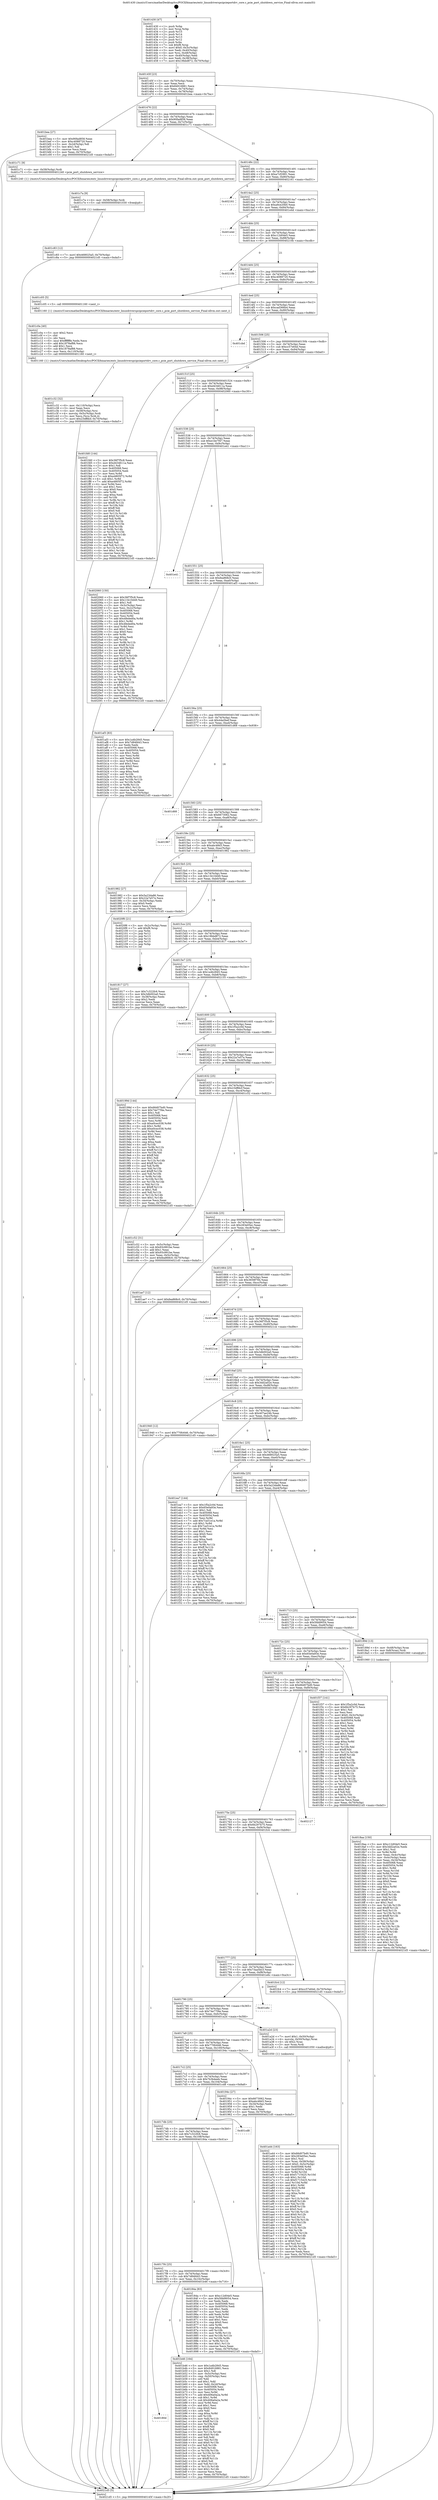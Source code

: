 digraph "0x401430" {
  label = "0x401430 (/mnt/c/Users/mathe/Desktop/tcc/POCII/binaries/extr_linuxdriverspcipcieportdrv_core.c_pcie_port_shutdown_service_Final-ollvm.out::main(0))"
  labelloc = "t"
  node[shape=record]

  Entry [label="",width=0.3,height=0.3,shape=circle,fillcolor=black,style=filled]
  "0x40145f" [label="{
     0x40145f [23]\l
     | [instrs]\l
     &nbsp;&nbsp;0x40145f \<+3\>: mov -0x70(%rbp),%eax\l
     &nbsp;&nbsp;0x401462 \<+2\>: mov %eax,%ecx\l
     &nbsp;&nbsp;0x401464 \<+6\>: sub $0x84916881,%ecx\l
     &nbsp;&nbsp;0x40146a \<+3\>: mov %eax,-0x74(%rbp)\l
     &nbsp;&nbsp;0x40146d \<+3\>: mov %ecx,-0x78(%rbp)\l
     &nbsp;&nbsp;0x401470 \<+6\>: je 0000000000401bea \<main+0x7ba\>\l
  }"]
  "0x401bea" [label="{
     0x401bea [27]\l
     | [instrs]\l
     &nbsp;&nbsp;0x401bea \<+5\>: mov $0x90fad858,%eax\l
     &nbsp;&nbsp;0x401bef \<+5\>: mov $0xc4088720,%ecx\l
     &nbsp;&nbsp;0x401bf4 \<+3\>: mov -0x2d(%rbp),%dl\l
     &nbsp;&nbsp;0x401bf7 \<+3\>: test $0x1,%dl\l
     &nbsp;&nbsp;0x401bfa \<+3\>: cmovne %ecx,%eax\l
     &nbsp;&nbsp;0x401bfd \<+3\>: mov %eax,-0x70(%rbp)\l
     &nbsp;&nbsp;0x401c00 \<+5\>: jmp 00000000004021d5 \<main+0xda5\>\l
  }"]
  "0x401476" [label="{
     0x401476 [22]\l
     | [instrs]\l
     &nbsp;&nbsp;0x401476 \<+5\>: jmp 000000000040147b \<main+0x4b\>\l
     &nbsp;&nbsp;0x40147b \<+3\>: mov -0x74(%rbp),%eax\l
     &nbsp;&nbsp;0x40147e \<+5\>: sub $0x90fad858,%eax\l
     &nbsp;&nbsp;0x401483 \<+3\>: mov %eax,-0x7c(%rbp)\l
     &nbsp;&nbsp;0x401486 \<+6\>: je 0000000000401c71 \<main+0x841\>\l
  }"]
  Exit [label="",width=0.3,height=0.3,shape=circle,fillcolor=black,style=filled,peripheries=2]
  "0x401c71" [label="{
     0x401c71 [9]\l
     | [instrs]\l
     &nbsp;&nbsp;0x401c71 \<+4\>: mov -0x58(%rbp),%rdi\l
     &nbsp;&nbsp;0x401c75 \<+5\>: call 0000000000401240 \<pcie_port_shutdown_service\>\l
     | [calls]\l
     &nbsp;&nbsp;0x401240 \{1\} (/mnt/c/Users/mathe/Desktop/tcc/POCII/binaries/extr_linuxdriverspcipcieportdrv_core.c_pcie_port_shutdown_service_Final-ollvm.out::pcie_port_shutdown_service)\l
  }"]
  "0x40148c" [label="{
     0x40148c [22]\l
     | [instrs]\l
     &nbsp;&nbsp;0x40148c \<+5\>: jmp 0000000000401491 \<main+0x61\>\l
     &nbsp;&nbsp;0x401491 \<+3\>: mov -0x74(%rbp),%eax\l
     &nbsp;&nbsp;0x401494 \<+5\>: sub $0xa7cf2991,%eax\l
     &nbsp;&nbsp;0x401499 \<+3\>: mov %eax,-0x80(%rbp)\l
     &nbsp;&nbsp;0x40149c \<+6\>: je 0000000000402161 \<main+0xd31\>\l
  }"]
  "0x401c83" [label="{
     0x401c83 [12]\l
     | [instrs]\l
     &nbsp;&nbsp;0x401c83 \<+7\>: movl $0x468025a5,-0x70(%rbp)\l
     &nbsp;&nbsp;0x401c8a \<+5\>: jmp 00000000004021d5 \<main+0xda5\>\l
  }"]
  "0x402161" [label="{
     0x402161\l
  }", style=dashed]
  "0x4014a2" [label="{
     0x4014a2 [25]\l
     | [instrs]\l
     &nbsp;&nbsp;0x4014a2 \<+5\>: jmp 00000000004014a7 \<main+0x77\>\l
     &nbsp;&nbsp;0x4014a7 \<+3\>: mov -0x74(%rbp),%eax\l
     &nbsp;&nbsp;0x4014aa \<+5\>: sub $0xa9ce20b0,%eax\l
     &nbsp;&nbsp;0x4014af \<+6\>: mov %eax,-0x84(%rbp)\l
     &nbsp;&nbsp;0x4014b5 \<+6\>: je 0000000000401e4d \<main+0xa1d\>\l
  }"]
  "0x401c7a" [label="{
     0x401c7a [9]\l
     | [instrs]\l
     &nbsp;&nbsp;0x401c7a \<+4\>: mov -0x58(%rbp),%rdi\l
     &nbsp;&nbsp;0x401c7e \<+5\>: call 0000000000401030 \<free@plt\>\l
     | [calls]\l
     &nbsp;&nbsp;0x401030 \{1\} (unknown)\l
  }"]
  "0x401e4d" [label="{
     0x401e4d\l
  }", style=dashed]
  "0x4014bb" [label="{
     0x4014bb [25]\l
     | [instrs]\l
     &nbsp;&nbsp;0x4014bb \<+5\>: jmp 00000000004014c0 \<main+0x90\>\l
     &nbsp;&nbsp;0x4014c0 \<+3\>: mov -0x74(%rbp),%eax\l
     &nbsp;&nbsp;0x4014c3 \<+5\>: sub $0xc12d04e5,%eax\l
     &nbsp;&nbsp;0x4014c8 \<+6\>: mov %eax,-0x88(%rbp)\l
     &nbsp;&nbsp;0x4014ce \<+6\>: je 000000000040210b \<main+0xcdb\>\l
  }"]
  "0x401c32" [label="{
     0x401c32 [32]\l
     | [instrs]\l
     &nbsp;&nbsp;0x401c32 \<+6\>: mov -0x110(%rbp),%ecx\l
     &nbsp;&nbsp;0x401c38 \<+3\>: imul %eax,%ecx\l
     &nbsp;&nbsp;0x401c3b \<+4\>: mov -0x58(%rbp),%rsi\l
     &nbsp;&nbsp;0x401c3f \<+4\>: movslq -0x5c(%rbp),%rdi\l
     &nbsp;&nbsp;0x401c43 \<+3\>: mov %ecx,(%rsi,%rdi,4)\l
     &nbsp;&nbsp;0x401c46 \<+7\>: movl $0x23dffdcf,-0x70(%rbp)\l
     &nbsp;&nbsp;0x401c4d \<+5\>: jmp 00000000004021d5 \<main+0xda5\>\l
  }"]
  "0x40210b" [label="{
     0x40210b\l
  }", style=dashed]
  "0x4014d4" [label="{
     0x4014d4 [25]\l
     | [instrs]\l
     &nbsp;&nbsp;0x4014d4 \<+5\>: jmp 00000000004014d9 \<main+0xa9\>\l
     &nbsp;&nbsp;0x4014d9 \<+3\>: mov -0x74(%rbp),%eax\l
     &nbsp;&nbsp;0x4014dc \<+5\>: sub $0xc4088720,%eax\l
     &nbsp;&nbsp;0x4014e1 \<+6\>: mov %eax,-0x8c(%rbp)\l
     &nbsp;&nbsp;0x4014e7 \<+6\>: je 0000000000401c05 \<main+0x7d5\>\l
  }"]
  "0x401c0a" [label="{
     0x401c0a [40]\l
     | [instrs]\l
     &nbsp;&nbsp;0x401c0a \<+5\>: mov $0x2,%ecx\l
     &nbsp;&nbsp;0x401c0f \<+1\>: cltd\l
     &nbsp;&nbsp;0x401c10 \<+2\>: idiv %ecx\l
     &nbsp;&nbsp;0x401c12 \<+6\>: imul $0xfffffffe,%edx,%ecx\l
     &nbsp;&nbsp;0x401c18 \<+6\>: add $0x1878af88,%ecx\l
     &nbsp;&nbsp;0x401c1e \<+3\>: add $0x1,%ecx\l
     &nbsp;&nbsp;0x401c21 \<+6\>: sub $0x1878af88,%ecx\l
     &nbsp;&nbsp;0x401c27 \<+6\>: mov %ecx,-0x110(%rbp)\l
     &nbsp;&nbsp;0x401c2d \<+5\>: call 0000000000401160 \<next_i\>\l
     | [calls]\l
     &nbsp;&nbsp;0x401160 \{1\} (/mnt/c/Users/mathe/Desktop/tcc/POCII/binaries/extr_linuxdriverspcipcieportdrv_core.c_pcie_port_shutdown_service_Final-ollvm.out::next_i)\l
  }"]
  "0x401c05" [label="{
     0x401c05 [5]\l
     | [instrs]\l
     &nbsp;&nbsp;0x401c05 \<+5\>: call 0000000000401160 \<next_i\>\l
     | [calls]\l
     &nbsp;&nbsp;0x401160 \{1\} (/mnt/c/Users/mathe/Desktop/tcc/POCII/binaries/extr_linuxdriverspcipcieportdrv_core.c_pcie_port_shutdown_service_Final-ollvm.out::next_i)\l
  }"]
  "0x4014ed" [label="{
     0x4014ed [25]\l
     | [instrs]\l
     &nbsp;&nbsp;0x4014ed \<+5\>: jmp 00000000004014f2 \<main+0xc2\>\l
     &nbsp;&nbsp;0x4014f2 \<+3\>: mov -0x74(%rbp),%eax\l
     &nbsp;&nbsp;0x4014f5 \<+5\>: sub $0xcad366b4,%eax\l
     &nbsp;&nbsp;0x4014fa \<+6\>: mov %eax,-0x90(%rbp)\l
     &nbsp;&nbsp;0x401500 \<+6\>: je 0000000000401cbd \<main+0x88d\>\l
  }"]
  "0x40180d" [label="{
     0x40180d\l
  }", style=dashed]
  "0x401cbd" [label="{
     0x401cbd\l
  }", style=dashed]
  "0x401506" [label="{
     0x401506 [25]\l
     | [instrs]\l
     &nbsp;&nbsp;0x401506 \<+5\>: jmp 000000000040150b \<main+0xdb\>\l
     &nbsp;&nbsp;0x40150b \<+3\>: mov -0x74(%rbp),%eax\l
     &nbsp;&nbsp;0x40150e \<+5\>: sub $0xcc57e64d,%eax\l
     &nbsp;&nbsp;0x401513 \<+6\>: mov %eax,-0x94(%rbp)\l
     &nbsp;&nbsp;0x401519 \<+6\>: je 0000000000401fd0 \<main+0xba0\>\l
  }"]
  "0x401b46" [label="{
     0x401b46 [164]\l
     | [instrs]\l
     &nbsp;&nbsp;0x401b46 \<+5\>: mov $0x1a4b2845,%eax\l
     &nbsp;&nbsp;0x401b4b \<+5\>: mov $0x84916881,%ecx\l
     &nbsp;&nbsp;0x401b50 \<+2\>: mov $0x1,%dl\l
     &nbsp;&nbsp;0x401b52 \<+3\>: mov -0x5c(%rbp),%esi\l
     &nbsp;&nbsp;0x401b55 \<+3\>: cmp -0x50(%rbp),%esi\l
     &nbsp;&nbsp;0x401b58 \<+4\>: setl %dil\l
     &nbsp;&nbsp;0x401b5c \<+4\>: and $0x1,%dil\l
     &nbsp;&nbsp;0x401b60 \<+4\>: mov %dil,-0x2d(%rbp)\l
     &nbsp;&nbsp;0x401b64 \<+7\>: mov 0x405068,%esi\l
     &nbsp;&nbsp;0x401b6b \<+8\>: mov 0x405054,%r8d\l
     &nbsp;&nbsp;0x401b73 \<+3\>: mov %esi,%r9d\l
     &nbsp;&nbsp;0x401b76 \<+7\>: add $0x406a0a2a,%r9d\l
     &nbsp;&nbsp;0x401b7d \<+4\>: sub $0x1,%r9d\l
     &nbsp;&nbsp;0x401b81 \<+7\>: sub $0x406a0a2a,%r9d\l
     &nbsp;&nbsp;0x401b88 \<+4\>: imul %r9d,%esi\l
     &nbsp;&nbsp;0x401b8c \<+3\>: and $0x1,%esi\l
     &nbsp;&nbsp;0x401b8f \<+3\>: cmp $0x0,%esi\l
     &nbsp;&nbsp;0x401b92 \<+4\>: sete %dil\l
     &nbsp;&nbsp;0x401b96 \<+4\>: cmp $0xa,%r8d\l
     &nbsp;&nbsp;0x401b9a \<+4\>: setl %r10b\l
     &nbsp;&nbsp;0x401b9e \<+3\>: mov %dil,%r11b\l
     &nbsp;&nbsp;0x401ba1 \<+4\>: xor $0xff,%r11b\l
     &nbsp;&nbsp;0x401ba5 \<+3\>: mov %r10b,%bl\l
     &nbsp;&nbsp;0x401ba8 \<+3\>: xor $0xff,%bl\l
     &nbsp;&nbsp;0x401bab \<+3\>: xor $0x0,%dl\l
     &nbsp;&nbsp;0x401bae \<+3\>: mov %r11b,%r14b\l
     &nbsp;&nbsp;0x401bb1 \<+4\>: and $0x0,%r14b\l
     &nbsp;&nbsp;0x401bb5 \<+3\>: and %dl,%dil\l
     &nbsp;&nbsp;0x401bb8 \<+3\>: mov %bl,%r15b\l
     &nbsp;&nbsp;0x401bbb \<+4\>: and $0x0,%r15b\l
     &nbsp;&nbsp;0x401bbf \<+3\>: and %dl,%r10b\l
     &nbsp;&nbsp;0x401bc2 \<+3\>: or %dil,%r14b\l
     &nbsp;&nbsp;0x401bc5 \<+3\>: or %r10b,%r15b\l
     &nbsp;&nbsp;0x401bc8 \<+3\>: xor %r15b,%r14b\l
     &nbsp;&nbsp;0x401bcb \<+3\>: or %bl,%r11b\l
     &nbsp;&nbsp;0x401bce \<+4\>: xor $0xff,%r11b\l
     &nbsp;&nbsp;0x401bd2 \<+3\>: or $0x0,%dl\l
     &nbsp;&nbsp;0x401bd5 \<+3\>: and %dl,%r11b\l
     &nbsp;&nbsp;0x401bd8 \<+3\>: or %r11b,%r14b\l
     &nbsp;&nbsp;0x401bdb \<+4\>: test $0x1,%r14b\l
     &nbsp;&nbsp;0x401bdf \<+3\>: cmovne %ecx,%eax\l
     &nbsp;&nbsp;0x401be2 \<+3\>: mov %eax,-0x70(%rbp)\l
     &nbsp;&nbsp;0x401be5 \<+5\>: jmp 00000000004021d5 \<main+0xda5\>\l
  }"]
  "0x401fd0" [label="{
     0x401fd0 [144]\l
     | [instrs]\l
     &nbsp;&nbsp;0x401fd0 \<+5\>: mov $0x36f7f5c8,%eax\l
     &nbsp;&nbsp;0x401fd5 \<+5\>: mov $0xd434611a,%ecx\l
     &nbsp;&nbsp;0x401fda \<+2\>: mov $0x1,%dl\l
     &nbsp;&nbsp;0x401fdc \<+7\>: mov 0x405068,%esi\l
     &nbsp;&nbsp;0x401fe3 \<+7\>: mov 0x405054,%edi\l
     &nbsp;&nbsp;0x401fea \<+3\>: mov %esi,%r8d\l
     &nbsp;&nbsp;0x401fed \<+7\>: sub $0xe4805f72,%r8d\l
     &nbsp;&nbsp;0x401ff4 \<+4\>: sub $0x1,%r8d\l
     &nbsp;&nbsp;0x401ff8 \<+7\>: add $0xe4805f72,%r8d\l
     &nbsp;&nbsp;0x401fff \<+4\>: imul %r8d,%esi\l
     &nbsp;&nbsp;0x402003 \<+3\>: and $0x1,%esi\l
     &nbsp;&nbsp;0x402006 \<+3\>: cmp $0x0,%esi\l
     &nbsp;&nbsp;0x402009 \<+4\>: sete %r9b\l
     &nbsp;&nbsp;0x40200d \<+3\>: cmp $0xa,%edi\l
     &nbsp;&nbsp;0x402010 \<+4\>: setl %r10b\l
     &nbsp;&nbsp;0x402014 \<+3\>: mov %r9b,%r11b\l
     &nbsp;&nbsp;0x402017 \<+4\>: xor $0xff,%r11b\l
     &nbsp;&nbsp;0x40201b \<+3\>: mov %r10b,%bl\l
     &nbsp;&nbsp;0x40201e \<+3\>: xor $0xff,%bl\l
     &nbsp;&nbsp;0x402021 \<+3\>: xor $0x0,%dl\l
     &nbsp;&nbsp;0x402024 \<+3\>: mov %r11b,%r14b\l
     &nbsp;&nbsp;0x402027 \<+4\>: and $0x0,%r14b\l
     &nbsp;&nbsp;0x40202b \<+3\>: and %dl,%r9b\l
     &nbsp;&nbsp;0x40202e \<+3\>: mov %bl,%r15b\l
     &nbsp;&nbsp;0x402031 \<+4\>: and $0x0,%r15b\l
     &nbsp;&nbsp;0x402035 \<+3\>: and %dl,%r10b\l
     &nbsp;&nbsp;0x402038 \<+3\>: or %r9b,%r14b\l
     &nbsp;&nbsp;0x40203b \<+3\>: or %r10b,%r15b\l
     &nbsp;&nbsp;0x40203e \<+3\>: xor %r15b,%r14b\l
     &nbsp;&nbsp;0x402041 \<+3\>: or %bl,%r11b\l
     &nbsp;&nbsp;0x402044 \<+4\>: xor $0xff,%r11b\l
     &nbsp;&nbsp;0x402048 \<+3\>: or $0x0,%dl\l
     &nbsp;&nbsp;0x40204b \<+3\>: and %dl,%r11b\l
     &nbsp;&nbsp;0x40204e \<+3\>: or %r11b,%r14b\l
     &nbsp;&nbsp;0x402051 \<+4\>: test $0x1,%r14b\l
     &nbsp;&nbsp;0x402055 \<+3\>: cmovne %ecx,%eax\l
     &nbsp;&nbsp;0x402058 \<+3\>: mov %eax,-0x70(%rbp)\l
     &nbsp;&nbsp;0x40205b \<+5\>: jmp 00000000004021d5 \<main+0xda5\>\l
  }"]
  "0x40151f" [label="{
     0x40151f [25]\l
     | [instrs]\l
     &nbsp;&nbsp;0x40151f \<+5\>: jmp 0000000000401524 \<main+0xf4\>\l
     &nbsp;&nbsp;0x401524 \<+3\>: mov -0x74(%rbp),%eax\l
     &nbsp;&nbsp;0x401527 \<+5\>: sub $0xd434611a,%eax\l
     &nbsp;&nbsp;0x40152c \<+6\>: mov %eax,-0x98(%rbp)\l
     &nbsp;&nbsp;0x401532 \<+6\>: je 0000000000402060 \<main+0xc30\>\l
  }"]
  "0x401a44" [label="{
     0x401a44 [163]\l
     | [instrs]\l
     &nbsp;&nbsp;0x401a44 \<+5\>: mov $0x66d07bd0,%ecx\l
     &nbsp;&nbsp;0x401a49 \<+5\>: mov $0x283e05ec,%edx\l
     &nbsp;&nbsp;0x401a4e \<+3\>: mov $0x1,%sil\l
     &nbsp;&nbsp;0x401a51 \<+4\>: mov %rax,-0x58(%rbp)\l
     &nbsp;&nbsp;0x401a55 \<+7\>: movl $0x0,-0x5c(%rbp)\l
     &nbsp;&nbsp;0x401a5c \<+8\>: mov 0x405068,%r8d\l
     &nbsp;&nbsp;0x401a64 \<+8\>: mov 0x405054,%r9d\l
     &nbsp;&nbsp;0x401a6c \<+3\>: mov %r8d,%r10d\l
     &nbsp;&nbsp;0x401a6f \<+7\>: add $0xf1715425,%r10d\l
     &nbsp;&nbsp;0x401a76 \<+4\>: sub $0x1,%r10d\l
     &nbsp;&nbsp;0x401a7a \<+7\>: sub $0xf1715425,%r10d\l
     &nbsp;&nbsp;0x401a81 \<+4\>: imul %r10d,%r8d\l
     &nbsp;&nbsp;0x401a85 \<+4\>: and $0x1,%r8d\l
     &nbsp;&nbsp;0x401a89 \<+4\>: cmp $0x0,%r8d\l
     &nbsp;&nbsp;0x401a8d \<+4\>: sete %r11b\l
     &nbsp;&nbsp;0x401a91 \<+4\>: cmp $0xa,%r9d\l
     &nbsp;&nbsp;0x401a95 \<+3\>: setl %bl\l
     &nbsp;&nbsp;0x401a98 \<+3\>: mov %r11b,%r14b\l
     &nbsp;&nbsp;0x401a9b \<+4\>: xor $0xff,%r14b\l
     &nbsp;&nbsp;0x401a9f \<+3\>: mov %bl,%r15b\l
     &nbsp;&nbsp;0x401aa2 \<+4\>: xor $0xff,%r15b\l
     &nbsp;&nbsp;0x401aa6 \<+4\>: xor $0x0,%sil\l
     &nbsp;&nbsp;0x401aaa \<+3\>: mov %r14b,%r12b\l
     &nbsp;&nbsp;0x401aad \<+4\>: and $0x0,%r12b\l
     &nbsp;&nbsp;0x401ab1 \<+3\>: and %sil,%r11b\l
     &nbsp;&nbsp;0x401ab4 \<+3\>: mov %r15b,%r13b\l
     &nbsp;&nbsp;0x401ab7 \<+4\>: and $0x0,%r13b\l
     &nbsp;&nbsp;0x401abb \<+3\>: and %sil,%bl\l
     &nbsp;&nbsp;0x401abe \<+3\>: or %r11b,%r12b\l
     &nbsp;&nbsp;0x401ac1 \<+3\>: or %bl,%r13b\l
     &nbsp;&nbsp;0x401ac4 \<+3\>: xor %r13b,%r12b\l
     &nbsp;&nbsp;0x401ac7 \<+3\>: or %r15b,%r14b\l
     &nbsp;&nbsp;0x401aca \<+4\>: xor $0xff,%r14b\l
     &nbsp;&nbsp;0x401ace \<+4\>: or $0x0,%sil\l
     &nbsp;&nbsp;0x401ad2 \<+3\>: and %sil,%r14b\l
     &nbsp;&nbsp;0x401ad5 \<+3\>: or %r14b,%r12b\l
     &nbsp;&nbsp;0x401ad8 \<+4\>: test $0x1,%r12b\l
     &nbsp;&nbsp;0x401adc \<+3\>: cmovne %edx,%ecx\l
     &nbsp;&nbsp;0x401adf \<+3\>: mov %ecx,-0x70(%rbp)\l
     &nbsp;&nbsp;0x401ae2 \<+5\>: jmp 00000000004021d5 \<main+0xda5\>\l
  }"]
  "0x402060" [label="{
     0x402060 [150]\l
     | [instrs]\l
     &nbsp;&nbsp;0x402060 \<+5\>: mov $0x36f7f5c8,%eax\l
     &nbsp;&nbsp;0x402065 \<+5\>: mov $0x13410d49,%ecx\l
     &nbsp;&nbsp;0x40206a \<+2\>: mov $0x1,%dl\l
     &nbsp;&nbsp;0x40206c \<+3\>: mov -0x3c(%rbp),%esi\l
     &nbsp;&nbsp;0x40206f \<+3\>: mov %esi,-0x2c(%rbp)\l
     &nbsp;&nbsp;0x402072 \<+7\>: mov 0x405068,%esi\l
     &nbsp;&nbsp;0x402079 \<+7\>: mov 0x405054,%edi\l
     &nbsp;&nbsp;0x402080 \<+3\>: mov %esi,%r8d\l
     &nbsp;&nbsp;0x402083 \<+7\>: add $0x4feded0a,%r8d\l
     &nbsp;&nbsp;0x40208a \<+4\>: sub $0x1,%r8d\l
     &nbsp;&nbsp;0x40208e \<+7\>: sub $0x4feded0a,%r8d\l
     &nbsp;&nbsp;0x402095 \<+4\>: imul %r8d,%esi\l
     &nbsp;&nbsp;0x402099 \<+3\>: and $0x1,%esi\l
     &nbsp;&nbsp;0x40209c \<+3\>: cmp $0x0,%esi\l
     &nbsp;&nbsp;0x40209f \<+4\>: sete %r9b\l
     &nbsp;&nbsp;0x4020a3 \<+3\>: cmp $0xa,%edi\l
     &nbsp;&nbsp;0x4020a6 \<+4\>: setl %r10b\l
     &nbsp;&nbsp;0x4020aa \<+3\>: mov %r9b,%r11b\l
     &nbsp;&nbsp;0x4020ad \<+4\>: xor $0xff,%r11b\l
     &nbsp;&nbsp;0x4020b1 \<+3\>: mov %r10b,%bl\l
     &nbsp;&nbsp;0x4020b4 \<+3\>: xor $0xff,%bl\l
     &nbsp;&nbsp;0x4020b7 \<+3\>: xor $0x1,%dl\l
     &nbsp;&nbsp;0x4020ba \<+3\>: mov %r11b,%r14b\l
     &nbsp;&nbsp;0x4020bd \<+4\>: and $0xff,%r14b\l
     &nbsp;&nbsp;0x4020c1 \<+3\>: and %dl,%r9b\l
     &nbsp;&nbsp;0x4020c4 \<+3\>: mov %bl,%r15b\l
     &nbsp;&nbsp;0x4020c7 \<+4\>: and $0xff,%r15b\l
     &nbsp;&nbsp;0x4020cb \<+3\>: and %dl,%r10b\l
     &nbsp;&nbsp;0x4020ce \<+3\>: or %r9b,%r14b\l
     &nbsp;&nbsp;0x4020d1 \<+3\>: or %r10b,%r15b\l
     &nbsp;&nbsp;0x4020d4 \<+3\>: xor %r15b,%r14b\l
     &nbsp;&nbsp;0x4020d7 \<+3\>: or %bl,%r11b\l
     &nbsp;&nbsp;0x4020da \<+4\>: xor $0xff,%r11b\l
     &nbsp;&nbsp;0x4020de \<+3\>: or $0x1,%dl\l
     &nbsp;&nbsp;0x4020e1 \<+3\>: and %dl,%r11b\l
     &nbsp;&nbsp;0x4020e4 \<+3\>: or %r11b,%r14b\l
     &nbsp;&nbsp;0x4020e7 \<+4\>: test $0x1,%r14b\l
     &nbsp;&nbsp;0x4020eb \<+3\>: cmovne %ecx,%eax\l
     &nbsp;&nbsp;0x4020ee \<+3\>: mov %eax,-0x70(%rbp)\l
     &nbsp;&nbsp;0x4020f1 \<+5\>: jmp 00000000004021d5 \<main+0xda5\>\l
  }"]
  "0x401538" [label="{
     0x401538 [25]\l
     | [instrs]\l
     &nbsp;&nbsp;0x401538 \<+5\>: jmp 000000000040153d \<main+0x10d\>\l
     &nbsp;&nbsp;0x40153d \<+3\>: mov -0x74(%rbp),%eax\l
     &nbsp;&nbsp;0x401540 \<+5\>: sub $0xe1be7f47,%eax\l
     &nbsp;&nbsp;0x401545 \<+6\>: mov %eax,-0x9c(%rbp)\l
     &nbsp;&nbsp;0x40154b \<+6\>: je 0000000000401e41 \<main+0xa11\>\l
  }"]
  "0x4018aa" [label="{
     0x4018aa [150]\l
     | [instrs]\l
     &nbsp;&nbsp;0x4018aa \<+5\>: mov $0xc12d04e5,%ecx\l
     &nbsp;&nbsp;0x4018af \<+5\>: mov $0x3dd2a02e,%edx\l
     &nbsp;&nbsp;0x4018b4 \<+3\>: mov $0x1,%sil\l
     &nbsp;&nbsp;0x4018b7 \<+3\>: xor %r8d,%r8d\l
     &nbsp;&nbsp;0x4018ba \<+3\>: mov %eax,-0x4c(%rbp)\l
     &nbsp;&nbsp;0x4018bd \<+3\>: mov -0x4c(%rbp),%eax\l
     &nbsp;&nbsp;0x4018c0 \<+3\>: mov %eax,-0x34(%rbp)\l
     &nbsp;&nbsp;0x4018c3 \<+7\>: mov 0x405068,%eax\l
     &nbsp;&nbsp;0x4018ca \<+8\>: mov 0x405054,%r9d\l
     &nbsp;&nbsp;0x4018d2 \<+4\>: sub $0x1,%r8d\l
     &nbsp;&nbsp;0x4018d6 \<+3\>: mov %eax,%r10d\l
     &nbsp;&nbsp;0x4018d9 \<+3\>: add %r8d,%r10d\l
     &nbsp;&nbsp;0x4018dc \<+4\>: imul %r10d,%eax\l
     &nbsp;&nbsp;0x4018e0 \<+3\>: and $0x1,%eax\l
     &nbsp;&nbsp;0x4018e3 \<+3\>: cmp $0x0,%eax\l
     &nbsp;&nbsp;0x4018e6 \<+4\>: sete %r11b\l
     &nbsp;&nbsp;0x4018ea \<+4\>: cmp $0xa,%r9d\l
     &nbsp;&nbsp;0x4018ee \<+3\>: setl %bl\l
     &nbsp;&nbsp;0x4018f1 \<+3\>: mov %r11b,%r14b\l
     &nbsp;&nbsp;0x4018f4 \<+4\>: xor $0xff,%r14b\l
     &nbsp;&nbsp;0x4018f8 \<+3\>: mov %bl,%r15b\l
     &nbsp;&nbsp;0x4018fb \<+4\>: xor $0xff,%r15b\l
     &nbsp;&nbsp;0x4018ff \<+4\>: xor $0x1,%sil\l
     &nbsp;&nbsp;0x401903 \<+3\>: mov %r14b,%r12b\l
     &nbsp;&nbsp;0x401906 \<+4\>: and $0xff,%r12b\l
     &nbsp;&nbsp;0x40190a \<+3\>: and %sil,%r11b\l
     &nbsp;&nbsp;0x40190d \<+3\>: mov %r15b,%r13b\l
     &nbsp;&nbsp;0x401910 \<+4\>: and $0xff,%r13b\l
     &nbsp;&nbsp;0x401914 \<+3\>: and %sil,%bl\l
     &nbsp;&nbsp;0x401917 \<+3\>: or %r11b,%r12b\l
     &nbsp;&nbsp;0x40191a \<+3\>: or %bl,%r13b\l
     &nbsp;&nbsp;0x40191d \<+3\>: xor %r13b,%r12b\l
     &nbsp;&nbsp;0x401920 \<+3\>: or %r15b,%r14b\l
     &nbsp;&nbsp;0x401923 \<+4\>: xor $0xff,%r14b\l
     &nbsp;&nbsp;0x401927 \<+4\>: or $0x1,%sil\l
     &nbsp;&nbsp;0x40192b \<+3\>: and %sil,%r14b\l
     &nbsp;&nbsp;0x40192e \<+3\>: or %r14b,%r12b\l
     &nbsp;&nbsp;0x401931 \<+4\>: test $0x1,%r12b\l
     &nbsp;&nbsp;0x401935 \<+3\>: cmovne %edx,%ecx\l
     &nbsp;&nbsp;0x401938 \<+3\>: mov %ecx,-0x70(%rbp)\l
     &nbsp;&nbsp;0x40193b \<+5\>: jmp 00000000004021d5 \<main+0xda5\>\l
  }"]
  "0x401e41" [label="{
     0x401e41\l
  }", style=dashed]
  "0x401551" [label="{
     0x401551 [25]\l
     | [instrs]\l
     &nbsp;&nbsp;0x401551 \<+5\>: jmp 0000000000401556 \<main+0x126\>\l
     &nbsp;&nbsp;0x401556 \<+3\>: mov -0x74(%rbp),%eax\l
     &nbsp;&nbsp;0x401559 \<+5\>: sub $0xfea868c0,%eax\l
     &nbsp;&nbsp;0x40155e \<+6\>: mov %eax,-0xa0(%rbp)\l
     &nbsp;&nbsp;0x401564 \<+6\>: je 0000000000401af3 \<main+0x6c3\>\l
  }"]
  "0x4017f4" [label="{
     0x4017f4 [25]\l
     | [instrs]\l
     &nbsp;&nbsp;0x4017f4 \<+5\>: jmp 00000000004017f9 \<main+0x3c9\>\l
     &nbsp;&nbsp;0x4017f9 \<+3\>: mov -0x74(%rbp),%eax\l
     &nbsp;&nbsp;0x4017fc \<+5\>: sub $0x7d84fd43,%eax\l
     &nbsp;&nbsp;0x401801 \<+6\>: mov %eax,-0x10c(%rbp)\l
     &nbsp;&nbsp;0x401807 \<+6\>: je 0000000000401b46 \<main+0x716\>\l
  }"]
  "0x401af3" [label="{
     0x401af3 [83]\l
     | [instrs]\l
     &nbsp;&nbsp;0x401af3 \<+5\>: mov $0x1a4b2845,%eax\l
     &nbsp;&nbsp;0x401af8 \<+5\>: mov $0x7d84fd43,%ecx\l
     &nbsp;&nbsp;0x401afd \<+2\>: xor %edx,%edx\l
     &nbsp;&nbsp;0x401aff \<+7\>: mov 0x405068,%esi\l
     &nbsp;&nbsp;0x401b06 \<+7\>: mov 0x405054,%edi\l
     &nbsp;&nbsp;0x401b0d \<+3\>: sub $0x1,%edx\l
     &nbsp;&nbsp;0x401b10 \<+3\>: mov %esi,%r8d\l
     &nbsp;&nbsp;0x401b13 \<+3\>: add %edx,%r8d\l
     &nbsp;&nbsp;0x401b16 \<+4\>: imul %r8d,%esi\l
     &nbsp;&nbsp;0x401b1a \<+3\>: and $0x1,%esi\l
     &nbsp;&nbsp;0x401b1d \<+3\>: cmp $0x0,%esi\l
     &nbsp;&nbsp;0x401b20 \<+4\>: sete %r9b\l
     &nbsp;&nbsp;0x401b24 \<+3\>: cmp $0xa,%edi\l
     &nbsp;&nbsp;0x401b27 \<+4\>: setl %r10b\l
     &nbsp;&nbsp;0x401b2b \<+3\>: mov %r9b,%r11b\l
     &nbsp;&nbsp;0x401b2e \<+3\>: and %r10b,%r11b\l
     &nbsp;&nbsp;0x401b31 \<+3\>: xor %r10b,%r9b\l
     &nbsp;&nbsp;0x401b34 \<+3\>: or %r9b,%r11b\l
     &nbsp;&nbsp;0x401b37 \<+4\>: test $0x1,%r11b\l
     &nbsp;&nbsp;0x401b3b \<+3\>: cmovne %ecx,%eax\l
     &nbsp;&nbsp;0x401b3e \<+3\>: mov %eax,-0x70(%rbp)\l
     &nbsp;&nbsp;0x401b41 \<+5\>: jmp 00000000004021d5 \<main+0xda5\>\l
  }"]
  "0x40156a" [label="{
     0x40156a [25]\l
     | [instrs]\l
     &nbsp;&nbsp;0x40156a \<+5\>: jmp 000000000040156f \<main+0x13f\>\l
     &nbsp;&nbsp;0x40156f \<+3\>: mov -0x74(%rbp),%eax\l
     &nbsp;&nbsp;0x401572 \<+5\>: sub $0x44a5bef,%eax\l
     &nbsp;&nbsp;0x401577 \<+6\>: mov %eax,-0xa4(%rbp)\l
     &nbsp;&nbsp;0x40157d \<+6\>: je 0000000000401d68 \<main+0x938\>\l
  }"]
  "0x40184a" [label="{
     0x40184a [83]\l
     | [instrs]\l
     &nbsp;&nbsp;0x40184a \<+5\>: mov $0xc12d04e5,%eax\l
     &nbsp;&nbsp;0x40184f \<+5\>: mov $0x5fdd9054,%ecx\l
     &nbsp;&nbsp;0x401854 \<+2\>: xor %edx,%edx\l
     &nbsp;&nbsp;0x401856 \<+7\>: mov 0x405068,%esi\l
     &nbsp;&nbsp;0x40185d \<+7\>: mov 0x405054,%edi\l
     &nbsp;&nbsp;0x401864 \<+3\>: sub $0x1,%edx\l
     &nbsp;&nbsp;0x401867 \<+3\>: mov %esi,%r8d\l
     &nbsp;&nbsp;0x40186a \<+3\>: add %edx,%r8d\l
     &nbsp;&nbsp;0x40186d \<+4\>: imul %r8d,%esi\l
     &nbsp;&nbsp;0x401871 \<+3\>: and $0x1,%esi\l
     &nbsp;&nbsp;0x401874 \<+3\>: cmp $0x0,%esi\l
     &nbsp;&nbsp;0x401877 \<+4\>: sete %r9b\l
     &nbsp;&nbsp;0x40187b \<+3\>: cmp $0xa,%edi\l
     &nbsp;&nbsp;0x40187e \<+4\>: setl %r10b\l
     &nbsp;&nbsp;0x401882 \<+3\>: mov %r9b,%r11b\l
     &nbsp;&nbsp;0x401885 \<+3\>: and %r10b,%r11b\l
     &nbsp;&nbsp;0x401888 \<+3\>: xor %r10b,%r9b\l
     &nbsp;&nbsp;0x40188b \<+3\>: or %r9b,%r11b\l
     &nbsp;&nbsp;0x40188e \<+4\>: test $0x1,%r11b\l
     &nbsp;&nbsp;0x401892 \<+3\>: cmovne %ecx,%eax\l
     &nbsp;&nbsp;0x401895 \<+3\>: mov %eax,-0x70(%rbp)\l
     &nbsp;&nbsp;0x401898 \<+5\>: jmp 00000000004021d5 \<main+0xda5\>\l
  }"]
  "0x401d68" [label="{
     0x401d68\l
  }", style=dashed]
  "0x401583" [label="{
     0x401583 [25]\l
     | [instrs]\l
     &nbsp;&nbsp;0x401583 \<+5\>: jmp 0000000000401588 \<main+0x158\>\l
     &nbsp;&nbsp;0x401588 \<+3\>: mov -0x74(%rbp),%eax\l
     &nbsp;&nbsp;0x40158b \<+5\>: sub $0x6673062,%eax\l
     &nbsp;&nbsp;0x401590 \<+6\>: mov %eax,-0xa8(%rbp)\l
     &nbsp;&nbsp;0x401596 \<+6\>: je 0000000000401967 \<main+0x537\>\l
  }"]
  "0x4017db" [label="{
     0x4017db [25]\l
     | [instrs]\l
     &nbsp;&nbsp;0x4017db \<+5\>: jmp 00000000004017e0 \<main+0x3b0\>\l
     &nbsp;&nbsp;0x4017e0 \<+3\>: mov -0x74(%rbp),%eax\l
     &nbsp;&nbsp;0x4017e3 \<+5\>: sub $0x7c322fc6,%eax\l
     &nbsp;&nbsp;0x4017e8 \<+6\>: mov %eax,-0x108(%rbp)\l
     &nbsp;&nbsp;0x4017ee \<+6\>: je 000000000040184a \<main+0x41a\>\l
  }"]
  "0x401967" [label="{
     0x401967\l
  }", style=dashed]
  "0x40159c" [label="{
     0x40159c [25]\l
     | [instrs]\l
     &nbsp;&nbsp;0x40159c \<+5\>: jmp 00000000004015a1 \<main+0x171\>\l
     &nbsp;&nbsp;0x4015a1 \<+3\>: mov -0x74(%rbp),%eax\l
     &nbsp;&nbsp;0x4015a4 \<+5\>: sub $0xabc48d3,%eax\l
     &nbsp;&nbsp;0x4015a9 \<+6\>: mov %eax,-0xac(%rbp)\l
     &nbsp;&nbsp;0x4015af \<+6\>: je 0000000000401982 \<main+0x552\>\l
  }"]
  "0x401cd8" [label="{
     0x401cd8\l
  }", style=dashed]
  "0x401982" [label="{
     0x401982 [27]\l
     | [instrs]\l
     &nbsp;&nbsp;0x401982 \<+5\>: mov $0x5a23da86,%eax\l
     &nbsp;&nbsp;0x401987 \<+5\>: mov $0x22a7e57e,%ecx\l
     &nbsp;&nbsp;0x40198c \<+3\>: mov -0x34(%rbp),%edx\l
     &nbsp;&nbsp;0x40198f \<+3\>: cmp $0x0,%edx\l
     &nbsp;&nbsp;0x401992 \<+3\>: cmove %ecx,%eax\l
     &nbsp;&nbsp;0x401995 \<+3\>: mov %eax,-0x70(%rbp)\l
     &nbsp;&nbsp;0x401998 \<+5\>: jmp 00000000004021d5 \<main+0xda5\>\l
  }"]
  "0x4015b5" [label="{
     0x4015b5 [25]\l
     | [instrs]\l
     &nbsp;&nbsp;0x4015b5 \<+5\>: jmp 00000000004015ba \<main+0x18a\>\l
     &nbsp;&nbsp;0x4015ba \<+3\>: mov -0x74(%rbp),%eax\l
     &nbsp;&nbsp;0x4015bd \<+5\>: sub $0x13410d49,%eax\l
     &nbsp;&nbsp;0x4015c2 \<+6\>: mov %eax,-0xb0(%rbp)\l
     &nbsp;&nbsp;0x4015c8 \<+6\>: je 00000000004020f6 \<main+0xcc6\>\l
  }"]
  "0x4017c2" [label="{
     0x4017c2 [25]\l
     | [instrs]\l
     &nbsp;&nbsp;0x4017c2 \<+5\>: jmp 00000000004017c7 \<main+0x397\>\l
     &nbsp;&nbsp;0x4017c7 \<+3\>: mov -0x74(%rbp),%eax\l
     &nbsp;&nbsp;0x4017ca \<+5\>: sub $0x7b3b4eeb,%eax\l
     &nbsp;&nbsp;0x4017cf \<+6\>: mov %eax,-0x104(%rbp)\l
     &nbsp;&nbsp;0x4017d5 \<+6\>: je 0000000000401cd8 \<main+0x8a8\>\l
  }"]
  "0x4020f6" [label="{
     0x4020f6 [21]\l
     | [instrs]\l
     &nbsp;&nbsp;0x4020f6 \<+3\>: mov -0x2c(%rbp),%eax\l
     &nbsp;&nbsp;0x4020f9 \<+7\>: add $0xf8,%rsp\l
     &nbsp;&nbsp;0x402100 \<+1\>: pop %rbx\l
     &nbsp;&nbsp;0x402101 \<+2\>: pop %r12\l
     &nbsp;&nbsp;0x402103 \<+2\>: pop %r13\l
     &nbsp;&nbsp;0x402105 \<+2\>: pop %r14\l
     &nbsp;&nbsp;0x402107 \<+2\>: pop %r15\l
     &nbsp;&nbsp;0x402109 \<+1\>: pop %rbp\l
     &nbsp;&nbsp;0x40210a \<+1\>: ret\l
  }"]
  "0x4015ce" [label="{
     0x4015ce [25]\l
     | [instrs]\l
     &nbsp;&nbsp;0x4015ce \<+5\>: jmp 00000000004015d3 \<main+0x1a3\>\l
     &nbsp;&nbsp;0x4015d3 \<+3\>: mov -0x74(%rbp),%eax\l
     &nbsp;&nbsp;0x4015d6 \<+5\>: sub $0x19bbd872,%eax\l
     &nbsp;&nbsp;0x4015db \<+6\>: mov %eax,-0xb4(%rbp)\l
     &nbsp;&nbsp;0x4015e1 \<+6\>: je 0000000000401817 \<main+0x3e7\>\l
  }"]
  "0x40194c" [label="{
     0x40194c [27]\l
     | [instrs]\l
     &nbsp;&nbsp;0x40194c \<+5\>: mov $0x6673062,%eax\l
     &nbsp;&nbsp;0x401951 \<+5\>: mov $0xabc48d3,%ecx\l
     &nbsp;&nbsp;0x401956 \<+3\>: mov -0x34(%rbp),%edx\l
     &nbsp;&nbsp;0x401959 \<+3\>: cmp $0x1,%edx\l
     &nbsp;&nbsp;0x40195c \<+3\>: cmovl %ecx,%eax\l
     &nbsp;&nbsp;0x40195f \<+3\>: mov %eax,-0x70(%rbp)\l
     &nbsp;&nbsp;0x401962 \<+5\>: jmp 00000000004021d5 \<main+0xda5\>\l
  }"]
  "0x401817" [label="{
     0x401817 [27]\l
     | [instrs]\l
     &nbsp;&nbsp;0x401817 \<+5\>: mov $0x7c322fc6,%eax\l
     &nbsp;&nbsp;0x40181c \<+5\>: mov $0x3db002a0,%ecx\l
     &nbsp;&nbsp;0x401821 \<+3\>: mov -0x38(%rbp),%edx\l
     &nbsp;&nbsp;0x401824 \<+3\>: cmp $0x2,%edx\l
     &nbsp;&nbsp;0x401827 \<+3\>: cmovne %ecx,%eax\l
     &nbsp;&nbsp;0x40182a \<+3\>: mov %eax,-0x70(%rbp)\l
     &nbsp;&nbsp;0x40182d \<+5\>: jmp 00000000004021d5 \<main+0xda5\>\l
  }"]
  "0x4015e7" [label="{
     0x4015e7 [25]\l
     | [instrs]\l
     &nbsp;&nbsp;0x4015e7 \<+5\>: jmp 00000000004015ec \<main+0x1bc\>\l
     &nbsp;&nbsp;0x4015ec \<+3\>: mov -0x74(%rbp),%eax\l
     &nbsp;&nbsp;0x4015ef \<+5\>: sub $0x1a4b2845,%eax\l
     &nbsp;&nbsp;0x4015f4 \<+6\>: mov %eax,-0xb8(%rbp)\l
     &nbsp;&nbsp;0x4015fa \<+6\>: je 0000000000402155 \<main+0xd25\>\l
  }"]
  "0x4021d5" [label="{
     0x4021d5 [5]\l
     | [instrs]\l
     &nbsp;&nbsp;0x4021d5 \<+5\>: jmp 000000000040145f \<main+0x2f\>\l
  }"]
  "0x401430" [label="{
     0x401430 [47]\l
     | [instrs]\l
     &nbsp;&nbsp;0x401430 \<+1\>: push %rbp\l
     &nbsp;&nbsp;0x401431 \<+3\>: mov %rsp,%rbp\l
     &nbsp;&nbsp;0x401434 \<+2\>: push %r15\l
     &nbsp;&nbsp;0x401436 \<+2\>: push %r14\l
     &nbsp;&nbsp;0x401438 \<+2\>: push %r13\l
     &nbsp;&nbsp;0x40143a \<+2\>: push %r12\l
     &nbsp;&nbsp;0x40143c \<+1\>: push %rbx\l
     &nbsp;&nbsp;0x40143d \<+7\>: sub $0xf8,%rsp\l
     &nbsp;&nbsp;0x401444 \<+7\>: movl $0x0,-0x3c(%rbp)\l
     &nbsp;&nbsp;0x40144b \<+3\>: mov %edi,-0x40(%rbp)\l
     &nbsp;&nbsp;0x40144e \<+4\>: mov %rsi,-0x48(%rbp)\l
     &nbsp;&nbsp;0x401452 \<+3\>: mov -0x40(%rbp),%edi\l
     &nbsp;&nbsp;0x401455 \<+3\>: mov %edi,-0x38(%rbp)\l
     &nbsp;&nbsp;0x401458 \<+7\>: movl $0x19bbd872,-0x70(%rbp)\l
  }"]
  "0x4017a9" [label="{
     0x4017a9 [25]\l
     | [instrs]\l
     &nbsp;&nbsp;0x4017a9 \<+5\>: jmp 00000000004017ae \<main+0x37e\>\l
     &nbsp;&nbsp;0x4017ae \<+3\>: mov -0x74(%rbp),%eax\l
     &nbsp;&nbsp;0x4017b1 \<+5\>: sub $0x770fc646,%eax\l
     &nbsp;&nbsp;0x4017b6 \<+6\>: mov %eax,-0x100(%rbp)\l
     &nbsp;&nbsp;0x4017bc \<+6\>: je 000000000040194c \<main+0x51c\>\l
  }"]
  "0x402155" [label="{
     0x402155\l
  }", style=dashed]
  "0x401600" [label="{
     0x401600 [25]\l
     | [instrs]\l
     &nbsp;&nbsp;0x401600 \<+5\>: jmp 0000000000401605 \<main+0x1d5\>\l
     &nbsp;&nbsp;0x401605 \<+3\>: mov -0x74(%rbp),%eax\l
     &nbsp;&nbsp;0x401608 \<+5\>: sub $0x1f5a2c0d,%eax\l
     &nbsp;&nbsp;0x40160d \<+6\>: mov %eax,-0xbc(%rbp)\l
     &nbsp;&nbsp;0x401613 \<+6\>: je 00000000004021bb \<main+0xd8b\>\l
  }"]
  "0x401a2d" [label="{
     0x401a2d [23]\l
     | [instrs]\l
     &nbsp;&nbsp;0x401a2d \<+7\>: movl $0x1,-0x50(%rbp)\l
     &nbsp;&nbsp;0x401a34 \<+4\>: movslq -0x50(%rbp),%rax\l
     &nbsp;&nbsp;0x401a38 \<+4\>: shl $0x2,%rax\l
     &nbsp;&nbsp;0x401a3c \<+3\>: mov %rax,%rdi\l
     &nbsp;&nbsp;0x401a3f \<+5\>: call 0000000000401050 \<malloc@plt\>\l
     | [calls]\l
     &nbsp;&nbsp;0x401050 \{1\} (unknown)\l
  }"]
  "0x4021bb" [label="{
     0x4021bb\l
  }", style=dashed]
  "0x401619" [label="{
     0x401619 [25]\l
     | [instrs]\l
     &nbsp;&nbsp;0x401619 \<+5\>: jmp 000000000040161e \<main+0x1ee\>\l
     &nbsp;&nbsp;0x40161e \<+3\>: mov -0x74(%rbp),%eax\l
     &nbsp;&nbsp;0x401621 \<+5\>: sub $0x22a7e57e,%eax\l
     &nbsp;&nbsp;0x401626 \<+6\>: mov %eax,-0xc0(%rbp)\l
     &nbsp;&nbsp;0x40162c \<+6\>: je 000000000040199d \<main+0x56d\>\l
  }"]
  "0x401790" [label="{
     0x401790 [25]\l
     | [instrs]\l
     &nbsp;&nbsp;0x401790 \<+5\>: jmp 0000000000401795 \<main+0x365\>\l
     &nbsp;&nbsp;0x401795 \<+3\>: mov -0x74(%rbp),%eax\l
     &nbsp;&nbsp;0x401798 \<+5\>: sub $0x74e77f4e,%eax\l
     &nbsp;&nbsp;0x40179d \<+6\>: mov %eax,-0xfc(%rbp)\l
     &nbsp;&nbsp;0x4017a3 \<+6\>: je 0000000000401a2d \<main+0x5fd\>\l
  }"]
  "0x40199d" [label="{
     0x40199d [144]\l
     | [instrs]\l
     &nbsp;&nbsp;0x40199d \<+5\>: mov $0x66d07bd0,%eax\l
     &nbsp;&nbsp;0x4019a2 \<+5\>: mov $0x74e77f4e,%ecx\l
     &nbsp;&nbsp;0x4019a7 \<+2\>: mov $0x1,%dl\l
     &nbsp;&nbsp;0x4019a9 \<+7\>: mov 0x405068,%esi\l
     &nbsp;&nbsp;0x4019b0 \<+7\>: mov 0x405054,%edi\l
     &nbsp;&nbsp;0x4019b7 \<+3\>: mov %esi,%r8d\l
     &nbsp;&nbsp;0x4019ba \<+7\>: sub $0xe0cec038,%r8d\l
     &nbsp;&nbsp;0x4019c1 \<+4\>: sub $0x1,%r8d\l
     &nbsp;&nbsp;0x4019c5 \<+7\>: add $0xe0cec038,%r8d\l
     &nbsp;&nbsp;0x4019cc \<+4\>: imul %r8d,%esi\l
     &nbsp;&nbsp;0x4019d0 \<+3\>: and $0x1,%esi\l
     &nbsp;&nbsp;0x4019d3 \<+3\>: cmp $0x0,%esi\l
     &nbsp;&nbsp;0x4019d6 \<+4\>: sete %r9b\l
     &nbsp;&nbsp;0x4019da \<+3\>: cmp $0xa,%edi\l
     &nbsp;&nbsp;0x4019dd \<+4\>: setl %r10b\l
     &nbsp;&nbsp;0x4019e1 \<+3\>: mov %r9b,%r11b\l
     &nbsp;&nbsp;0x4019e4 \<+4\>: xor $0xff,%r11b\l
     &nbsp;&nbsp;0x4019e8 \<+3\>: mov %r10b,%bl\l
     &nbsp;&nbsp;0x4019eb \<+3\>: xor $0xff,%bl\l
     &nbsp;&nbsp;0x4019ee \<+3\>: xor $0x1,%dl\l
     &nbsp;&nbsp;0x4019f1 \<+3\>: mov %r11b,%r14b\l
     &nbsp;&nbsp;0x4019f4 \<+4\>: and $0xff,%r14b\l
     &nbsp;&nbsp;0x4019f8 \<+3\>: and %dl,%r9b\l
     &nbsp;&nbsp;0x4019fb \<+3\>: mov %bl,%r15b\l
     &nbsp;&nbsp;0x4019fe \<+4\>: and $0xff,%r15b\l
     &nbsp;&nbsp;0x401a02 \<+3\>: and %dl,%r10b\l
     &nbsp;&nbsp;0x401a05 \<+3\>: or %r9b,%r14b\l
     &nbsp;&nbsp;0x401a08 \<+3\>: or %r10b,%r15b\l
     &nbsp;&nbsp;0x401a0b \<+3\>: xor %r15b,%r14b\l
     &nbsp;&nbsp;0x401a0e \<+3\>: or %bl,%r11b\l
     &nbsp;&nbsp;0x401a11 \<+4\>: xor $0xff,%r11b\l
     &nbsp;&nbsp;0x401a15 \<+3\>: or $0x1,%dl\l
     &nbsp;&nbsp;0x401a18 \<+3\>: and %dl,%r11b\l
     &nbsp;&nbsp;0x401a1b \<+3\>: or %r11b,%r14b\l
     &nbsp;&nbsp;0x401a1e \<+4\>: test $0x1,%r14b\l
     &nbsp;&nbsp;0x401a22 \<+3\>: cmovne %ecx,%eax\l
     &nbsp;&nbsp;0x401a25 \<+3\>: mov %eax,-0x70(%rbp)\l
     &nbsp;&nbsp;0x401a28 \<+5\>: jmp 00000000004021d5 \<main+0xda5\>\l
  }"]
  "0x401632" [label="{
     0x401632 [25]\l
     | [instrs]\l
     &nbsp;&nbsp;0x401632 \<+5\>: jmp 0000000000401637 \<main+0x207\>\l
     &nbsp;&nbsp;0x401637 \<+3\>: mov -0x74(%rbp),%eax\l
     &nbsp;&nbsp;0x40163a \<+5\>: sub $0x23dffdcf,%eax\l
     &nbsp;&nbsp;0x40163f \<+6\>: mov %eax,-0xc4(%rbp)\l
     &nbsp;&nbsp;0x401645 \<+6\>: je 0000000000401c52 \<main+0x822\>\l
  }"]
  "0x401e6c" [label="{
     0x401e6c\l
  }", style=dashed]
  "0x401c52" [label="{
     0x401c52 [31]\l
     | [instrs]\l
     &nbsp;&nbsp;0x401c52 \<+3\>: mov -0x5c(%rbp),%eax\l
     &nbsp;&nbsp;0x401c55 \<+5\>: sub $0x93c991be,%eax\l
     &nbsp;&nbsp;0x401c5a \<+3\>: add $0x1,%eax\l
     &nbsp;&nbsp;0x401c5d \<+5\>: add $0x93c991be,%eax\l
     &nbsp;&nbsp;0x401c62 \<+3\>: mov %eax,-0x5c(%rbp)\l
     &nbsp;&nbsp;0x401c65 \<+7\>: movl $0xfea868c0,-0x70(%rbp)\l
     &nbsp;&nbsp;0x401c6c \<+5\>: jmp 00000000004021d5 \<main+0xda5\>\l
  }"]
  "0x40164b" [label="{
     0x40164b [25]\l
     | [instrs]\l
     &nbsp;&nbsp;0x40164b \<+5\>: jmp 0000000000401650 \<main+0x220\>\l
     &nbsp;&nbsp;0x401650 \<+3\>: mov -0x74(%rbp),%eax\l
     &nbsp;&nbsp;0x401653 \<+5\>: sub $0x283e05ec,%eax\l
     &nbsp;&nbsp;0x401658 \<+6\>: mov %eax,-0xc8(%rbp)\l
     &nbsp;&nbsp;0x40165e \<+6\>: je 0000000000401ae7 \<main+0x6b7\>\l
  }"]
  "0x401777" [label="{
     0x401777 [25]\l
     | [instrs]\l
     &nbsp;&nbsp;0x401777 \<+5\>: jmp 000000000040177c \<main+0x34c\>\l
     &nbsp;&nbsp;0x40177c \<+3\>: mov -0x74(%rbp),%eax\l
     &nbsp;&nbsp;0x40177f \<+5\>: sub $0x73aa5bc3,%eax\l
     &nbsp;&nbsp;0x401784 \<+6\>: mov %eax,-0xf8(%rbp)\l
     &nbsp;&nbsp;0x40178a \<+6\>: je 0000000000401e6c \<main+0xa3c\>\l
  }"]
  "0x401ae7" [label="{
     0x401ae7 [12]\l
     | [instrs]\l
     &nbsp;&nbsp;0x401ae7 \<+7\>: movl $0xfea868c0,-0x70(%rbp)\l
     &nbsp;&nbsp;0x401aee \<+5\>: jmp 00000000004021d5 \<main+0xda5\>\l
  }"]
  "0x401664" [label="{
     0x401664 [25]\l
     | [instrs]\l
     &nbsp;&nbsp;0x401664 \<+5\>: jmp 0000000000401669 \<main+0x239\>\l
     &nbsp;&nbsp;0x401669 \<+3\>: mov -0x74(%rbp),%eax\l
     &nbsp;&nbsp;0x40166c \<+5\>: sub $0x3658f784,%eax\l
     &nbsp;&nbsp;0x401671 \<+6\>: mov %eax,-0xcc(%rbp)\l
     &nbsp;&nbsp;0x401677 \<+6\>: je 0000000000401e96 \<main+0xa66\>\l
  }"]
  "0x401fc4" [label="{
     0x401fc4 [12]\l
     | [instrs]\l
     &nbsp;&nbsp;0x401fc4 \<+7\>: movl $0xcc57e64d,-0x70(%rbp)\l
     &nbsp;&nbsp;0x401fcb \<+5\>: jmp 00000000004021d5 \<main+0xda5\>\l
  }"]
  "0x401e96" [label="{
     0x401e96\l
  }", style=dashed]
  "0x40167d" [label="{
     0x40167d [25]\l
     | [instrs]\l
     &nbsp;&nbsp;0x40167d \<+5\>: jmp 0000000000401682 \<main+0x252\>\l
     &nbsp;&nbsp;0x401682 \<+3\>: mov -0x74(%rbp),%eax\l
     &nbsp;&nbsp;0x401685 \<+5\>: sub $0x36f7f5c8,%eax\l
     &nbsp;&nbsp;0x40168a \<+6\>: mov %eax,-0xd0(%rbp)\l
     &nbsp;&nbsp;0x401690 \<+6\>: je 00000000004021ce \<main+0xd9e\>\l
  }"]
  "0x40175e" [label="{
     0x40175e [25]\l
     | [instrs]\l
     &nbsp;&nbsp;0x40175e \<+5\>: jmp 0000000000401763 \<main+0x333\>\l
     &nbsp;&nbsp;0x401763 \<+3\>: mov -0x74(%rbp),%eax\l
     &nbsp;&nbsp;0x401766 \<+5\>: sub $0x6b297b75,%eax\l
     &nbsp;&nbsp;0x40176b \<+6\>: mov %eax,-0xf4(%rbp)\l
     &nbsp;&nbsp;0x401771 \<+6\>: je 0000000000401fc4 \<main+0xb94\>\l
  }"]
  "0x4021ce" [label="{
     0x4021ce\l
  }", style=dashed]
  "0x401696" [label="{
     0x401696 [25]\l
     | [instrs]\l
     &nbsp;&nbsp;0x401696 \<+5\>: jmp 000000000040169b \<main+0x26b\>\l
     &nbsp;&nbsp;0x40169b \<+3\>: mov -0x74(%rbp),%eax\l
     &nbsp;&nbsp;0x40169e \<+5\>: sub $0x3db002a0,%eax\l
     &nbsp;&nbsp;0x4016a3 \<+6\>: mov %eax,-0xd4(%rbp)\l
     &nbsp;&nbsp;0x4016a9 \<+6\>: je 0000000000401832 \<main+0x402\>\l
  }"]
  "0x402127" [label="{
     0x402127\l
  }", style=dashed]
  "0x401832" [label="{
     0x401832\l
  }", style=dashed]
  "0x4016af" [label="{
     0x4016af [25]\l
     | [instrs]\l
     &nbsp;&nbsp;0x4016af \<+5\>: jmp 00000000004016b4 \<main+0x284\>\l
     &nbsp;&nbsp;0x4016b4 \<+3\>: mov -0x74(%rbp),%eax\l
     &nbsp;&nbsp;0x4016b7 \<+5\>: sub $0x3dd2a02e,%eax\l
     &nbsp;&nbsp;0x4016bc \<+6\>: mov %eax,-0xd8(%rbp)\l
     &nbsp;&nbsp;0x4016c2 \<+6\>: je 0000000000401940 \<main+0x510\>\l
  }"]
  "0x401745" [label="{
     0x401745 [25]\l
     | [instrs]\l
     &nbsp;&nbsp;0x401745 \<+5\>: jmp 000000000040174a \<main+0x31a\>\l
     &nbsp;&nbsp;0x40174a \<+3\>: mov -0x74(%rbp),%eax\l
     &nbsp;&nbsp;0x40174d \<+5\>: sub $0x66d07bd0,%eax\l
     &nbsp;&nbsp;0x401752 \<+6\>: mov %eax,-0xf0(%rbp)\l
     &nbsp;&nbsp;0x401758 \<+6\>: je 0000000000402127 \<main+0xcf7\>\l
  }"]
  "0x401940" [label="{
     0x401940 [12]\l
     | [instrs]\l
     &nbsp;&nbsp;0x401940 \<+7\>: movl $0x770fc646,-0x70(%rbp)\l
     &nbsp;&nbsp;0x401947 \<+5\>: jmp 00000000004021d5 \<main+0xda5\>\l
  }"]
  "0x4016c8" [label="{
     0x4016c8 [25]\l
     | [instrs]\l
     &nbsp;&nbsp;0x4016c8 \<+5\>: jmp 00000000004016cd \<main+0x29d\>\l
     &nbsp;&nbsp;0x4016cd \<+3\>: mov -0x74(%rbp),%eax\l
     &nbsp;&nbsp;0x4016d0 \<+5\>: sub $0x407ae24b,%eax\l
     &nbsp;&nbsp;0x4016d5 \<+6\>: mov %eax,-0xdc(%rbp)\l
     &nbsp;&nbsp;0x4016db \<+6\>: je 0000000000401c8f \<main+0x85f\>\l
  }"]
  "0x401f37" [label="{
     0x401f37 [141]\l
     | [instrs]\l
     &nbsp;&nbsp;0x401f37 \<+5\>: mov $0x1f5a2c0d,%eax\l
     &nbsp;&nbsp;0x401f3c \<+5\>: mov $0x6b297b75,%ecx\l
     &nbsp;&nbsp;0x401f41 \<+2\>: mov $0x1,%dl\l
     &nbsp;&nbsp;0x401f43 \<+2\>: xor %esi,%esi\l
     &nbsp;&nbsp;0x401f45 \<+7\>: movl $0x0,-0x3c(%rbp)\l
     &nbsp;&nbsp;0x401f4c \<+7\>: mov 0x405068,%edi\l
     &nbsp;&nbsp;0x401f53 \<+8\>: mov 0x405054,%r8d\l
     &nbsp;&nbsp;0x401f5b \<+3\>: sub $0x1,%esi\l
     &nbsp;&nbsp;0x401f5e \<+3\>: mov %edi,%r9d\l
     &nbsp;&nbsp;0x401f61 \<+3\>: add %esi,%r9d\l
     &nbsp;&nbsp;0x401f64 \<+4\>: imul %r9d,%edi\l
     &nbsp;&nbsp;0x401f68 \<+3\>: and $0x1,%edi\l
     &nbsp;&nbsp;0x401f6b \<+3\>: cmp $0x0,%edi\l
     &nbsp;&nbsp;0x401f6e \<+4\>: sete %r10b\l
     &nbsp;&nbsp;0x401f72 \<+4\>: cmp $0xa,%r8d\l
     &nbsp;&nbsp;0x401f76 \<+4\>: setl %r11b\l
     &nbsp;&nbsp;0x401f7a \<+3\>: mov %r10b,%bl\l
     &nbsp;&nbsp;0x401f7d \<+3\>: xor $0xff,%bl\l
     &nbsp;&nbsp;0x401f80 \<+3\>: mov %r11b,%r14b\l
     &nbsp;&nbsp;0x401f83 \<+4\>: xor $0xff,%r14b\l
     &nbsp;&nbsp;0x401f87 \<+3\>: xor $0x0,%dl\l
     &nbsp;&nbsp;0x401f8a \<+3\>: mov %bl,%r15b\l
     &nbsp;&nbsp;0x401f8d \<+4\>: and $0x0,%r15b\l
     &nbsp;&nbsp;0x401f91 \<+3\>: and %dl,%r10b\l
     &nbsp;&nbsp;0x401f94 \<+3\>: mov %r14b,%r12b\l
     &nbsp;&nbsp;0x401f97 \<+4\>: and $0x0,%r12b\l
     &nbsp;&nbsp;0x401f9b \<+3\>: and %dl,%r11b\l
     &nbsp;&nbsp;0x401f9e \<+3\>: or %r10b,%r15b\l
     &nbsp;&nbsp;0x401fa1 \<+3\>: or %r11b,%r12b\l
     &nbsp;&nbsp;0x401fa4 \<+3\>: xor %r12b,%r15b\l
     &nbsp;&nbsp;0x401fa7 \<+3\>: or %r14b,%bl\l
     &nbsp;&nbsp;0x401faa \<+3\>: xor $0xff,%bl\l
     &nbsp;&nbsp;0x401fad \<+3\>: or $0x0,%dl\l
     &nbsp;&nbsp;0x401fb0 \<+2\>: and %dl,%bl\l
     &nbsp;&nbsp;0x401fb2 \<+3\>: or %bl,%r15b\l
     &nbsp;&nbsp;0x401fb5 \<+4\>: test $0x1,%r15b\l
     &nbsp;&nbsp;0x401fb9 \<+3\>: cmovne %ecx,%eax\l
     &nbsp;&nbsp;0x401fbc \<+3\>: mov %eax,-0x70(%rbp)\l
     &nbsp;&nbsp;0x401fbf \<+5\>: jmp 00000000004021d5 \<main+0xda5\>\l
  }"]
  "0x401c8f" [label="{
     0x401c8f\l
  }", style=dashed]
  "0x4016e1" [label="{
     0x4016e1 [25]\l
     | [instrs]\l
     &nbsp;&nbsp;0x4016e1 \<+5\>: jmp 00000000004016e6 \<main+0x2b6\>\l
     &nbsp;&nbsp;0x4016e6 \<+3\>: mov -0x74(%rbp),%eax\l
     &nbsp;&nbsp;0x4016e9 \<+5\>: sub $0x468025a5,%eax\l
     &nbsp;&nbsp;0x4016ee \<+6\>: mov %eax,-0xe0(%rbp)\l
     &nbsp;&nbsp;0x4016f4 \<+6\>: je 0000000000401ea7 \<main+0xa77\>\l
  }"]
  "0x40172c" [label="{
     0x40172c [25]\l
     | [instrs]\l
     &nbsp;&nbsp;0x40172c \<+5\>: jmp 0000000000401731 \<main+0x301\>\l
     &nbsp;&nbsp;0x401731 \<+3\>: mov -0x74(%rbp),%eax\l
     &nbsp;&nbsp;0x401734 \<+5\>: sub $0x65e0a93e,%eax\l
     &nbsp;&nbsp;0x401739 \<+6\>: mov %eax,-0xec(%rbp)\l
     &nbsp;&nbsp;0x40173f \<+6\>: je 0000000000401f37 \<main+0xb07\>\l
  }"]
  "0x401ea7" [label="{
     0x401ea7 [144]\l
     | [instrs]\l
     &nbsp;&nbsp;0x401ea7 \<+5\>: mov $0x1f5a2c0d,%eax\l
     &nbsp;&nbsp;0x401eac \<+5\>: mov $0x65e0a93e,%ecx\l
     &nbsp;&nbsp;0x401eb1 \<+2\>: mov $0x1,%dl\l
     &nbsp;&nbsp;0x401eb3 \<+7\>: mov 0x405068,%esi\l
     &nbsp;&nbsp;0x401eba \<+7\>: mov 0x405054,%edi\l
     &nbsp;&nbsp;0x401ec1 \<+3\>: mov %esi,%r8d\l
     &nbsp;&nbsp;0x401ec4 \<+7\>: add $0x7ca51e1a,%r8d\l
     &nbsp;&nbsp;0x401ecb \<+4\>: sub $0x1,%r8d\l
     &nbsp;&nbsp;0x401ecf \<+7\>: sub $0x7ca51e1a,%r8d\l
     &nbsp;&nbsp;0x401ed6 \<+4\>: imul %r8d,%esi\l
     &nbsp;&nbsp;0x401eda \<+3\>: and $0x1,%esi\l
     &nbsp;&nbsp;0x401edd \<+3\>: cmp $0x0,%esi\l
     &nbsp;&nbsp;0x401ee0 \<+4\>: sete %r9b\l
     &nbsp;&nbsp;0x401ee4 \<+3\>: cmp $0xa,%edi\l
     &nbsp;&nbsp;0x401ee7 \<+4\>: setl %r10b\l
     &nbsp;&nbsp;0x401eeb \<+3\>: mov %r9b,%r11b\l
     &nbsp;&nbsp;0x401eee \<+4\>: xor $0xff,%r11b\l
     &nbsp;&nbsp;0x401ef2 \<+3\>: mov %r10b,%bl\l
     &nbsp;&nbsp;0x401ef5 \<+3\>: xor $0xff,%bl\l
     &nbsp;&nbsp;0x401ef8 \<+3\>: xor $0x1,%dl\l
     &nbsp;&nbsp;0x401efb \<+3\>: mov %r11b,%r14b\l
     &nbsp;&nbsp;0x401efe \<+4\>: and $0xff,%r14b\l
     &nbsp;&nbsp;0x401f02 \<+3\>: and %dl,%r9b\l
     &nbsp;&nbsp;0x401f05 \<+3\>: mov %bl,%r15b\l
     &nbsp;&nbsp;0x401f08 \<+4\>: and $0xff,%r15b\l
     &nbsp;&nbsp;0x401f0c \<+3\>: and %dl,%r10b\l
     &nbsp;&nbsp;0x401f0f \<+3\>: or %r9b,%r14b\l
     &nbsp;&nbsp;0x401f12 \<+3\>: or %r10b,%r15b\l
     &nbsp;&nbsp;0x401f15 \<+3\>: xor %r15b,%r14b\l
     &nbsp;&nbsp;0x401f18 \<+3\>: or %bl,%r11b\l
     &nbsp;&nbsp;0x401f1b \<+4\>: xor $0xff,%r11b\l
     &nbsp;&nbsp;0x401f1f \<+3\>: or $0x1,%dl\l
     &nbsp;&nbsp;0x401f22 \<+3\>: and %dl,%r11b\l
     &nbsp;&nbsp;0x401f25 \<+3\>: or %r11b,%r14b\l
     &nbsp;&nbsp;0x401f28 \<+4\>: test $0x1,%r14b\l
     &nbsp;&nbsp;0x401f2c \<+3\>: cmovne %ecx,%eax\l
     &nbsp;&nbsp;0x401f2f \<+3\>: mov %eax,-0x70(%rbp)\l
     &nbsp;&nbsp;0x401f32 \<+5\>: jmp 00000000004021d5 \<main+0xda5\>\l
  }"]
  "0x4016fa" [label="{
     0x4016fa [25]\l
     | [instrs]\l
     &nbsp;&nbsp;0x4016fa \<+5\>: jmp 00000000004016ff \<main+0x2cf\>\l
     &nbsp;&nbsp;0x4016ff \<+3\>: mov -0x74(%rbp),%eax\l
     &nbsp;&nbsp;0x401702 \<+5\>: sub $0x5a23da86,%eax\l
     &nbsp;&nbsp;0x401707 \<+6\>: mov %eax,-0xe4(%rbp)\l
     &nbsp;&nbsp;0x40170d \<+6\>: je 0000000000401e8a \<main+0xa5a\>\l
  }"]
  "0x40189d" [label="{
     0x40189d [13]\l
     | [instrs]\l
     &nbsp;&nbsp;0x40189d \<+4\>: mov -0x48(%rbp),%rax\l
     &nbsp;&nbsp;0x4018a1 \<+4\>: mov 0x8(%rax),%rdi\l
     &nbsp;&nbsp;0x4018a5 \<+5\>: call 0000000000401060 \<atoi@plt\>\l
     | [calls]\l
     &nbsp;&nbsp;0x401060 \{1\} (unknown)\l
  }"]
  "0x401e8a" [label="{
     0x401e8a\l
  }", style=dashed]
  "0x401713" [label="{
     0x401713 [25]\l
     | [instrs]\l
     &nbsp;&nbsp;0x401713 \<+5\>: jmp 0000000000401718 \<main+0x2e8\>\l
     &nbsp;&nbsp;0x401718 \<+3\>: mov -0x74(%rbp),%eax\l
     &nbsp;&nbsp;0x40171b \<+5\>: sub $0x5fdd9054,%eax\l
     &nbsp;&nbsp;0x401720 \<+6\>: mov %eax,-0xe8(%rbp)\l
     &nbsp;&nbsp;0x401726 \<+6\>: je 000000000040189d \<main+0x46d\>\l
  }"]
  Entry -> "0x401430" [label=" 1"]
  "0x40145f" -> "0x401bea" [label=" 2"]
  "0x40145f" -> "0x401476" [label=" 22"]
  "0x4020f6" -> Exit [label=" 1"]
  "0x401476" -> "0x401c71" [label=" 1"]
  "0x401476" -> "0x40148c" [label=" 21"]
  "0x402060" -> "0x4021d5" [label=" 1"]
  "0x40148c" -> "0x402161" [label=" 0"]
  "0x40148c" -> "0x4014a2" [label=" 21"]
  "0x401fd0" -> "0x4021d5" [label=" 1"]
  "0x4014a2" -> "0x401e4d" [label=" 0"]
  "0x4014a2" -> "0x4014bb" [label=" 21"]
  "0x401fc4" -> "0x4021d5" [label=" 1"]
  "0x4014bb" -> "0x40210b" [label=" 0"]
  "0x4014bb" -> "0x4014d4" [label=" 21"]
  "0x401f37" -> "0x4021d5" [label=" 1"]
  "0x4014d4" -> "0x401c05" [label=" 1"]
  "0x4014d4" -> "0x4014ed" [label=" 20"]
  "0x401ea7" -> "0x4021d5" [label=" 1"]
  "0x4014ed" -> "0x401cbd" [label=" 0"]
  "0x4014ed" -> "0x401506" [label=" 20"]
  "0x401c83" -> "0x4021d5" [label=" 1"]
  "0x401506" -> "0x401fd0" [label=" 1"]
  "0x401506" -> "0x40151f" [label=" 19"]
  "0x401c7a" -> "0x401c83" [label=" 1"]
  "0x40151f" -> "0x402060" [label=" 1"]
  "0x40151f" -> "0x401538" [label=" 18"]
  "0x401c52" -> "0x4021d5" [label=" 1"]
  "0x401538" -> "0x401e41" [label=" 0"]
  "0x401538" -> "0x401551" [label=" 18"]
  "0x401c32" -> "0x4021d5" [label=" 1"]
  "0x401551" -> "0x401af3" [label=" 2"]
  "0x401551" -> "0x40156a" [label=" 16"]
  "0x401c0a" -> "0x401c32" [label=" 1"]
  "0x40156a" -> "0x401d68" [label=" 0"]
  "0x40156a" -> "0x401583" [label=" 16"]
  "0x401c05" -> "0x401c0a" [label=" 1"]
  "0x401583" -> "0x401967" [label=" 0"]
  "0x401583" -> "0x40159c" [label=" 16"]
  "0x401b46" -> "0x4021d5" [label=" 2"]
  "0x40159c" -> "0x401982" [label=" 1"]
  "0x40159c" -> "0x4015b5" [label=" 15"]
  "0x4017f4" -> "0x40180d" [label=" 0"]
  "0x4015b5" -> "0x4020f6" [label=" 1"]
  "0x4015b5" -> "0x4015ce" [label=" 14"]
  "0x401c71" -> "0x401c7a" [label=" 1"]
  "0x4015ce" -> "0x401817" [label=" 1"]
  "0x4015ce" -> "0x4015e7" [label=" 13"]
  "0x401817" -> "0x4021d5" [label=" 1"]
  "0x401430" -> "0x40145f" [label=" 1"]
  "0x4021d5" -> "0x40145f" [label=" 23"]
  "0x401af3" -> "0x4021d5" [label=" 2"]
  "0x4015e7" -> "0x402155" [label=" 0"]
  "0x4015e7" -> "0x401600" [label=" 13"]
  "0x401a44" -> "0x4021d5" [label=" 1"]
  "0x401600" -> "0x4021bb" [label=" 0"]
  "0x401600" -> "0x401619" [label=" 13"]
  "0x401a2d" -> "0x401a44" [label=" 1"]
  "0x401619" -> "0x40199d" [label=" 1"]
  "0x401619" -> "0x401632" [label=" 12"]
  "0x401982" -> "0x4021d5" [label=" 1"]
  "0x401632" -> "0x401c52" [label=" 1"]
  "0x401632" -> "0x40164b" [label=" 11"]
  "0x40194c" -> "0x4021d5" [label=" 1"]
  "0x40164b" -> "0x401ae7" [label=" 1"]
  "0x40164b" -> "0x401664" [label=" 10"]
  "0x4018aa" -> "0x4021d5" [label=" 1"]
  "0x401664" -> "0x401e96" [label=" 0"]
  "0x401664" -> "0x40167d" [label=" 10"]
  "0x40189d" -> "0x4018aa" [label=" 1"]
  "0x40167d" -> "0x4021ce" [label=" 0"]
  "0x40167d" -> "0x401696" [label=" 10"]
  "0x4017db" -> "0x4017f4" [label=" 2"]
  "0x401696" -> "0x401832" [label=" 0"]
  "0x401696" -> "0x4016af" [label=" 10"]
  "0x4017db" -> "0x40184a" [label=" 1"]
  "0x4016af" -> "0x401940" [label=" 1"]
  "0x4016af" -> "0x4016c8" [label=" 9"]
  "0x4017c2" -> "0x4017db" [label=" 3"]
  "0x4016c8" -> "0x401c8f" [label=" 0"]
  "0x4016c8" -> "0x4016e1" [label=" 9"]
  "0x4017c2" -> "0x401cd8" [label=" 0"]
  "0x4016e1" -> "0x401ea7" [label=" 1"]
  "0x4016e1" -> "0x4016fa" [label=" 8"]
  "0x4017a9" -> "0x4017c2" [label=" 3"]
  "0x4016fa" -> "0x401e8a" [label=" 0"]
  "0x4016fa" -> "0x401713" [label=" 8"]
  "0x4017a9" -> "0x40194c" [label=" 1"]
  "0x401713" -> "0x40189d" [label=" 1"]
  "0x401713" -> "0x40172c" [label=" 7"]
  "0x4017f4" -> "0x401b46" [label=" 2"]
  "0x40172c" -> "0x401f37" [label=" 1"]
  "0x40172c" -> "0x401745" [label=" 6"]
  "0x401bea" -> "0x4021d5" [label=" 2"]
  "0x401745" -> "0x402127" [label=" 0"]
  "0x401745" -> "0x40175e" [label=" 6"]
  "0x40184a" -> "0x4021d5" [label=" 1"]
  "0x40175e" -> "0x401fc4" [label=" 1"]
  "0x40175e" -> "0x401777" [label=" 5"]
  "0x401940" -> "0x4021d5" [label=" 1"]
  "0x401777" -> "0x401e6c" [label=" 0"]
  "0x401777" -> "0x401790" [label=" 5"]
  "0x40199d" -> "0x4021d5" [label=" 1"]
  "0x401790" -> "0x401a2d" [label=" 1"]
  "0x401790" -> "0x4017a9" [label=" 4"]
  "0x401ae7" -> "0x4021d5" [label=" 1"]
}

